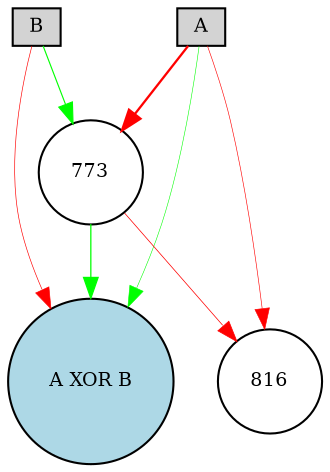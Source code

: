 digraph {
	node [fontsize=9 height=0.2 shape=circle width=0.2]
	A [fillcolor=lightgray shape=box style=filled]
	B [fillcolor=lightgray shape=box style=filled]
	"A XOR B" [fillcolor=lightblue style=filled]
	816 [fillcolor=white style=filled]
	773 [fillcolor=white style=filled]
	A -> "A XOR B" [color=green penwidth=0.2676780519106241 style=solid]
	B -> 773 [color=green penwidth=0.5448936140506493 style=solid]
	773 -> "A XOR B" [color=green penwidth=0.6088086658375663 style=solid]
	A -> 773 [color=red penwidth=1.0961700016895932 style=solid]
	A -> 816 [color=red penwidth=0.291664966394227 style=solid]
	773 -> 816 [color=red penwidth=0.3513654745534647 style=solid]
	B -> "A XOR B" [color=red penwidth=0.3100436646084539 style=solid]
}
